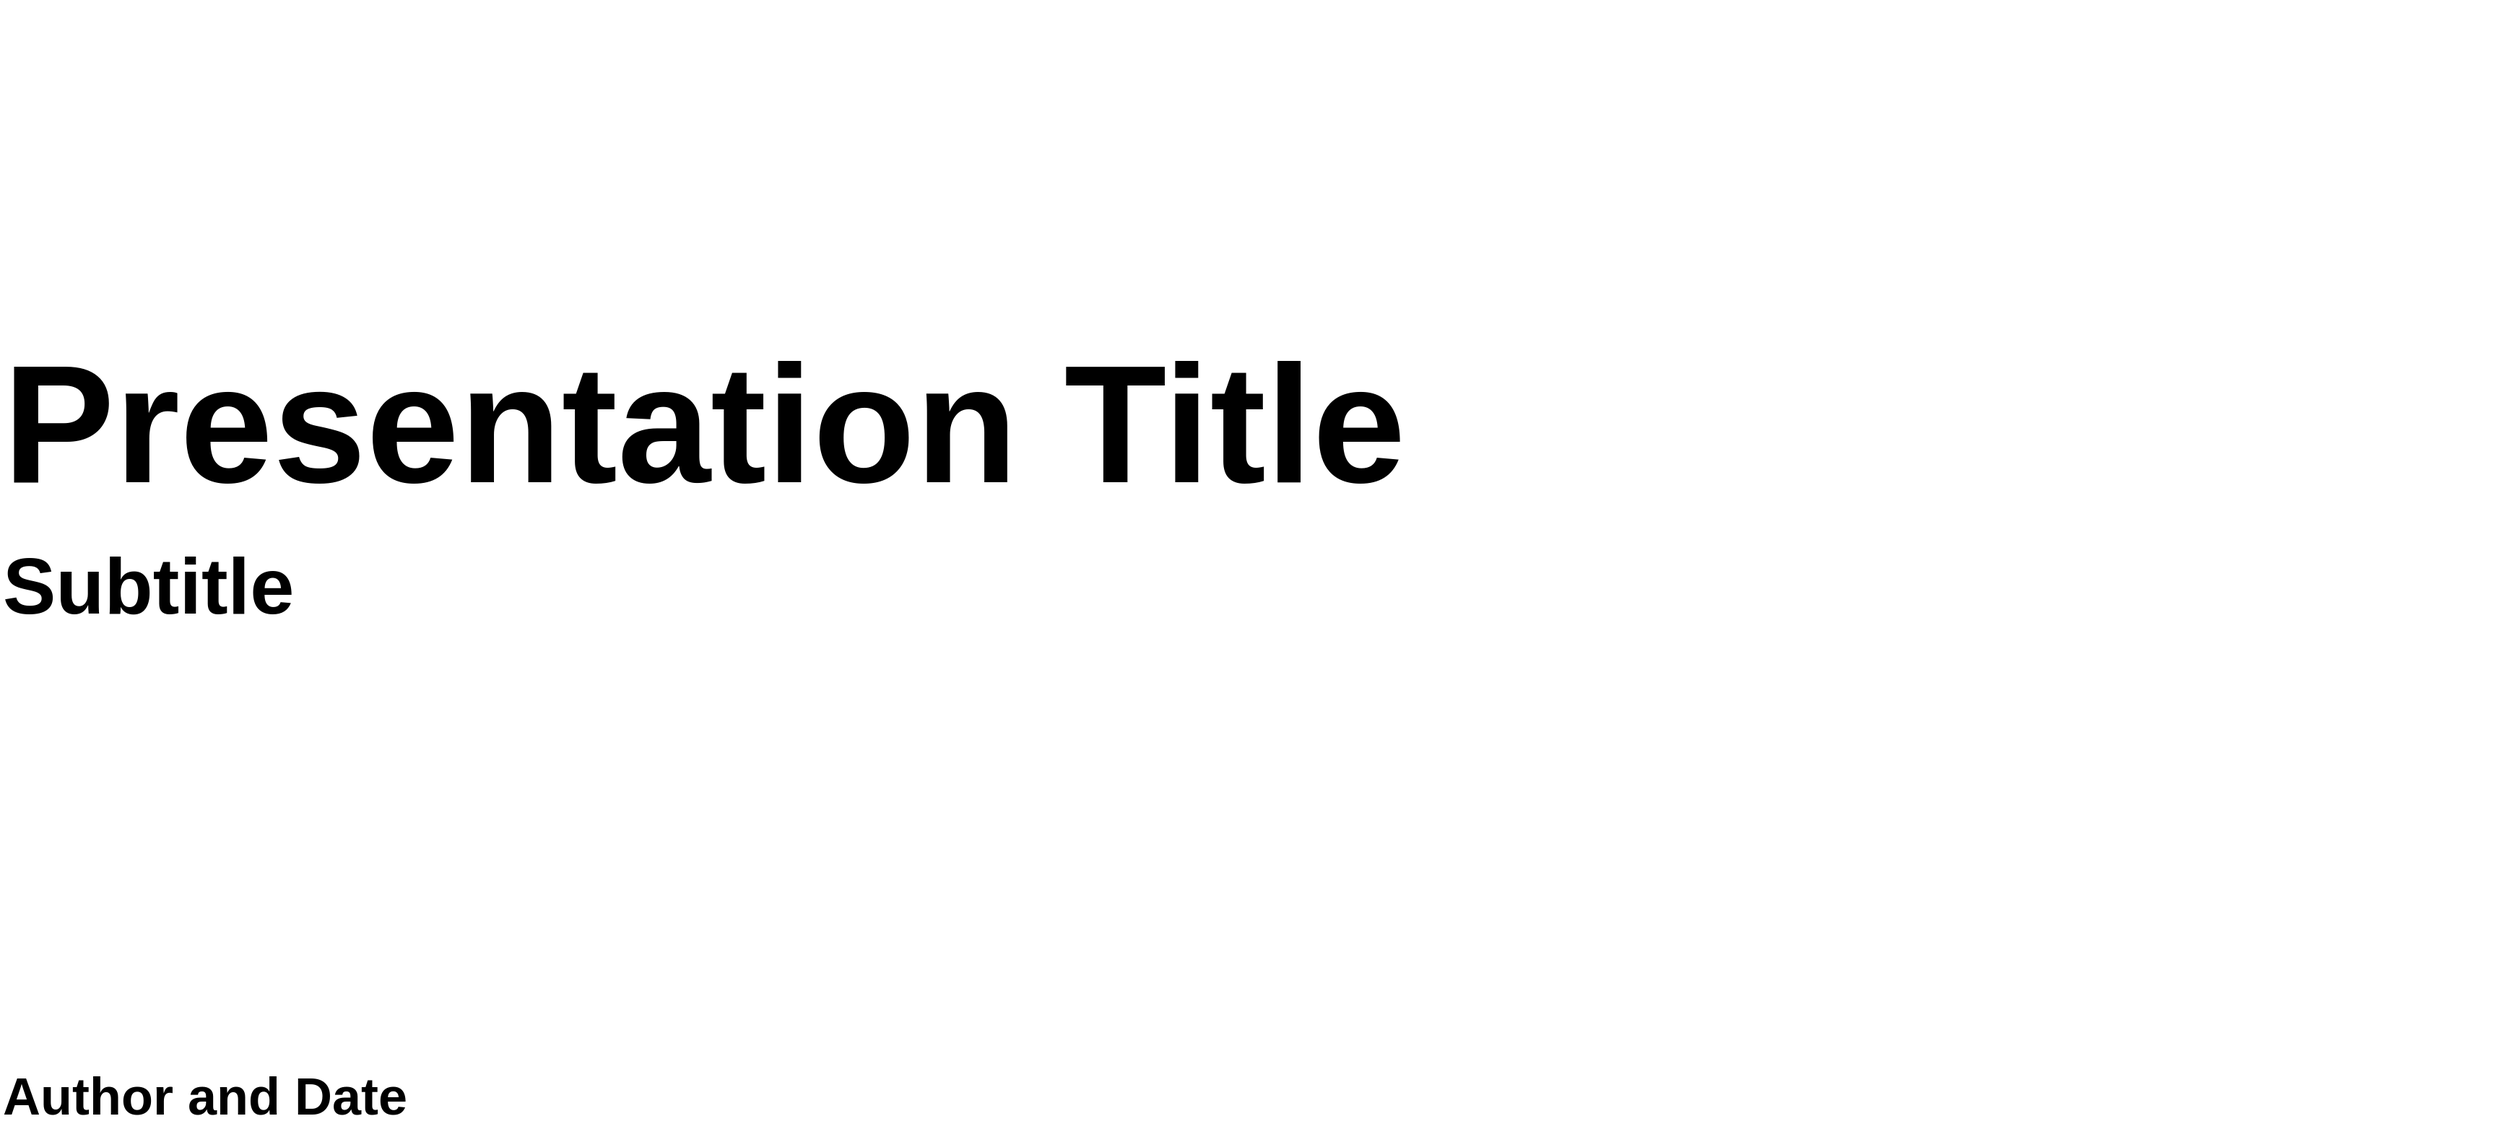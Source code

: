 <mxfile version="28.0.6" pages="2">
  <diagram name="Title" id="tndA3juTFIhTGiaQsKCo">
    <mxGraphModel dx="2946" dy="2212" grid="0" gridSize="10" guides="1" tooltips="1" connect="1" arrows="1" fold="1" page="1" pageScale="1" pageWidth="1920" pageHeight="1080" background="#ffffff" math="0" shadow="0">
      <root>
        <mxCell id="0" />
        <mxCell id="1" parent="0" />
        <UserObject label="Presentation Title" tags="title" id="ht4OBbpa9grFInrD05oC-1">
          <mxCell style="text;html=1;align=left;verticalAlign=bottom;whiteSpace=wrap;rounded=0;fontSize=116;fontStyle=1;movable=0;aspect=fixed;resizable=0;rotatable=0;" vertex="1" parent="1">
            <mxGeometry x="95" y="203" width="1730" height="366" as="geometry" />
          </mxCell>
        </UserObject>
        <UserObject label="&lt;span style=&quot;font-size: 55px;&quot;&gt;Subtitle&lt;/span&gt;" tags="subtitle" id="ht4OBbpa9grFInrD05oC-2">
          <mxCell style="text;strokeColor=none;align=left;fillColor=none;html=1;verticalAlign=top;whiteSpace=wrap;rounded=0;fontStyle=1;movable=0;resizable=0;rotatable=0;" vertex="1" parent="1">
            <mxGeometry x="95" y="569" width="1730" height="150" as="geometry" />
          </mxCell>
        </UserObject>
        <UserObject label="Author and Date" tags="author" id="ht4OBbpa9grFInrD05oC-3">
          <mxCell style="text;strokeColor=none;align=left;fillColor=none;html=1;verticalAlign=top;whiteSpace=wrap;rounded=0;fontSize=36;fontStyle=1;movable=0;resizable=0;rotatable=0;" vertex="1" parent="1">
            <mxGeometry x="95" y="934" width="1730" height="50" as="geometry" />
          </mxCell>
        </UserObject>
      </root>
    </mxGraphModel>
  </diagram>
  <diagram id="anueSxENMuyn0aaFwrIq" name="Title &amp; Bullets">
    <mxGraphModel dx="3273" dy="2458" grid="0" gridSize="10" guides="1" tooltips="1" connect="1" arrows="1" fold="1" page="1" pageScale="1" pageWidth="1920" pageHeight="1080" math="0" shadow="0">
      <root>
        <mxCell id="0" />
        <mxCell id="1" parent="0" />
        <UserObject label="Slide Title" tags="title" id="NI6NocQBJbuXdd987u5K-1">
          <mxCell style="text;strokeColor=none;align=left;fillColor=none;html=1;verticalAlign=top;whiteSpace=wrap;rounded=0;fontSize=85;fontStyle=1;movable=0;resizable=0;rotatable=0;" vertex="1" parent="1">
            <mxGeometry x="95" y="85" width="1730" height="113" as="geometry" />
          </mxCell>
        </UserObject>
        <UserObject label="Slide Title" tags="subtitle" id="j-SV-b0gHZqG4BGtdskF-1">
          <mxCell style="text;strokeColor=none;align=left;fillColor=none;html=1;verticalAlign=top;rounded=0;fontSize=55;fontStyle=1;movable=0;resizable=0;rotatable=0;" vertex="1" parent="1">
            <mxGeometry x="95" y="187" width="1730" height="74" as="geometry" />
          </mxCell>
        </UserObject>
      </root>
    </mxGraphModel>
  </diagram>
</mxfile>
